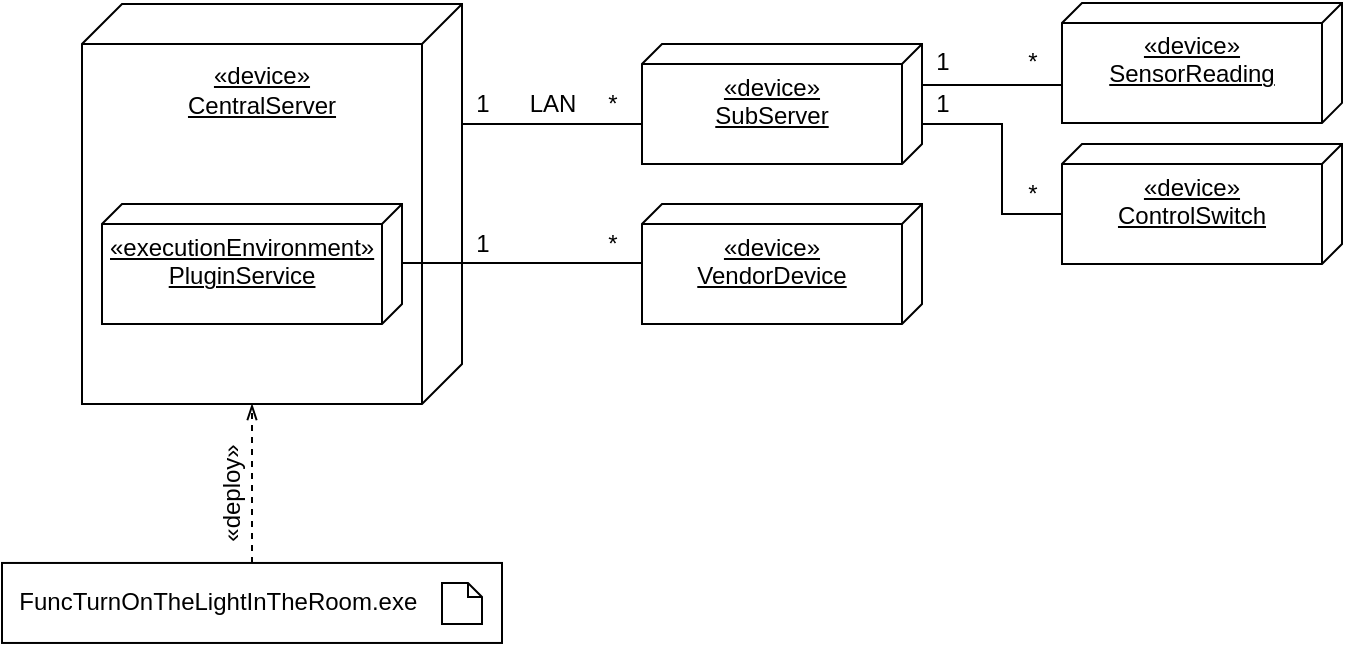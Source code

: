 <mxfile version="22.0.8" type="github">
  <diagram name="Страница — 1" id="PwmKHHaf_U7UQAFED_Nw">
    <mxGraphModel dx="994" dy="461" grid="1" gridSize="10" guides="1" tooltips="1" connect="1" arrows="1" fold="1" page="1" pageScale="1" pageWidth="827" pageHeight="1169" math="0" shadow="0">
      <root>
        <mxCell id="0" />
        <mxCell id="1" parent="0" />
        <mxCell id="Imng76tVTM7-OfBX1pzr-1" value="&lt;br&gt;«device»&lt;br&gt;CentralServer" style="verticalAlign=top;align=center;spacingTop=8;spacingLeft=2;spacingRight=12;shape=cube;size=20;direction=south;fontStyle=4;html=1;whiteSpace=wrap;" vertex="1" parent="1">
          <mxGeometry x="110" y="60" width="190" height="200" as="geometry" />
        </mxCell>
        <mxCell id="Imng76tVTM7-OfBX1pzr-4" value="" style="edgeStyle=orthogonalEdgeStyle;rounded=0;orthogonalLoop=1;jettySize=auto;html=1;endArrow=none;endFill=0;" edge="1" parent="1">
          <mxGeometry relative="1" as="geometry">
            <mxPoint x="300" y="120" as="sourcePoint" />
            <mxPoint x="390" y="120" as="targetPoint" />
            <Array as="points">
              <mxPoint x="350" y="120" />
              <mxPoint x="350" y="120" />
            </Array>
          </mxGeometry>
        </mxCell>
        <mxCell id="Imng76tVTM7-OfBX1pzr-2" value="«executionEnvironment»&lt;br&gt;&lt;div style=&quot;text-align: center;&quot;&gt;&lt;span style=&quot;background-color: initial;&quot;&gt;PluginService&lt;/span&gt;&lt;/div&gt;" style="verticalAlign=top;align=left;spacingTop=8;spacingLeft=2;spacingRight=12;shape=cube;size=10;direction=south;fontStyle=4;html=1;whiteSpace=wrap;" vertex="1" parent="1">
          <mxGeometry x="120" y="160" width="150" height="60" as="geometry" />
        </mxCell>
        <mxCell id="Imng76tVTM7-OfBX1pzr-3" value="«device»&lt;br&gt;VendorDevice" style="verticalAlign=top;align=center;spacingTop=8;spacingLeft=2;spacingRight=12;shape=cube;size=10;direction=south;fontStyle=4;html=1;whiteSpace=wrap;" vertex="1" parent="1">
          <mxGeometry x="390" y="160" width="140" height="60" as="geometry" />
        </mxCell>
        <mxCell id="Imng76tVTM7-OfBX1pzr-18" value="" style="edgeStyle=orthogonalEdgeStyle;rounded=0;orthogonalLoop=1;jettySize=auto;html=1;endArrow=none;endFill=0;entryX=0;entryY=0;entryDx=35;entryDy=140;entryPerimeter=0;" edge="1" parent="1" source="Imng76tVTM7-OfBX1pzr-5" target="Imng76tVTM7-OfBX1pzr-16">
          <mxGeometry relative="1" as="geometry">
            <Array as="points">
              <mxPoint x="570" y="120" />
              <mxPoint x="570" y="165" />
            </Array>
          </mxGeometry>
        </mxCell>
        <mxCell id="Imng76tVTM7-OfBX1pzr-19" value="" style="edgeStyle=orthogonalEdgeStyle;rounded=0;orthogonalLoop=1;jettySize=auto;html=1;entryX=0.842;entryY=0.997;entryDx=0;entryDy=0;entryPerimeter=0;endArrow=none;endFill=0;" edge="1" parent="1">
          <mxGeometry relative="1" as="geometry">
            <mxPoint x="529.58" y="100.48" as="sourcePoint" />
            <mxPoint x="600.0" y="110.0" as="targetPoint" />
            <Array as="points">
              <mxPoint x="549.58" y="100.48" />
              <mxPoint x="549.58" y="100.48" />
            </Array>
          </mxGeometry>
        </mxCell>
        <mxCell id="Imng76tVTM7-OfBX1pzr-5" value="«device»&lt;br&gt;&lt;div style=&quot;&quot;&gt;&lt;span style=&quot;background-color: initial;&quot;&gt;SubServer&lt;/span&gt;&lt;/div&gt;" style="verticalAlign=top;align=center;spacingTop=8;spacingLeft=2;spacingRight=12;shape=cube;size=10;direction=south;fontStyle=4;html=1;whiteSpace=wrap;" vertex="1" parent="1">
          <mxGeometry x="390" y="80" width="140" height="60" as="geometry" />
        </mxCell>
        <mxCell id="Imng76tVTM7-OfBX1pzr-11" value="&amp;nbsp; FuncTurnOnTheLightInTheRoom.exe" style="html=1;whiteSpace=wrap;align=left;" vertex="1" parent="1">
          <mxGeometry x="70" y="339.48" width="250" height="40" as="geometry" />
        </mxCell>
        <mxCell id="Imng76tVTM7-OfBX1pzr-12" value="" style="shape=note;size=7;whiteSpace=wrap;html=1;verticalAlign=bottom;labelPosition=center;verticalLabelPosition=top;align=center;" vertex="1" parent="1">
          <mxGeometry x="290" y="349.48" width="20" height="20.52" as="geometry" />
        </mxCell>
        <mxCell id="Imng76tVTM7-OfBX1pzr-13" style="edgeStyle=orthogonalEdgeStyle;rounded=0;orthogonalLoop=1;jettySize=auto;html=1;entryX=1.002;entryY=0.5;entryDx=0;entryDy=0;entryPerimeter=0;dashed=1;endArrow=openThin;endFill=0;" edge="1" parent="1" source="Imng76tVTM7-OfBX1pzr-11">
          <mxGeometry relative="1" as="geometry">
            <mxPoint x="195" y="260" as="targetPoint" />
          </mxGeometry>
        </mxCell>
        <mxCell id="Imng76tVTM7-OfBX1pzr-14" value="«deploy»" style="text;html=1;align=center;verticalAlign=middle;resizable=0;points=[];autosize=1;strokeColor=none;fillColor=none;rotation=270;" vertex="1" parent="1">
          <mxGeometry x="150" y="290" width="70" height="30" as="geometry" />
        </mxCell>
        <mxCell id="Imng76tVTM7-OfBX1pzr-15" value="«device»&lt;br&gt;&lt;div style=&quot;&quot;&gt;SensorReading&lt;br&gt;&lt;/div&gt;" style="verticalAlign=top;align=center;spacingTop=8;spacingLeft=2;spacingRight=12;shape=cube;size=10;direction=south;fontStyle=4;html=1;whiteSpace=wrap;" vertex="1" parent="1">
          <mxGeometry x="600" y="59.48" width="140" height="60" as="geometry" />
        </mxCell>
        <mxCell id="Imng76tVTM7-OfBX1pzr-16" value="«device»&lt;br&gt;&lt;div style=&quot;&quot;&gt;ControlSwitch&lt;br&gt;&lt;/div&gt;" style="verticalAlign=top;align=center;spacingTop=8;spacingLeft=2;spacingRight=12;shape=cube;size=10;direction=south;fontStyle=4;html=1;whiteSpace=wrap;" vertex="1" parent="1">
          <mxGeometry x="600" y="130" width="140" height="60" as="geometry" />
        </mxCell>
        <mxCell id="Imng76tVTM7-OfBX1pzr-21" value="1" style="text;html=1;align=center;verticalAlign=middle;resizable=0;points=[];autosize=1;strokeColor=none;fillColor=none;" vertex="1" parent="1">
          <mxGeometry x="524.58" y="74.48" width="30" height="30" as="geometry" />
        </mxCell>
        <mxCell id="Imng76tVTM7-OfBX1pzr-22" value="1" style="text;html=1;align=center;verticalAlign=middle;resizable=0;points=[];autosize=1;strokeColor=none;fillColor=none;" vertex="1" parent="1">
          <mxGeometry x="524.58" y="95" width="30" height="30" as="geometry" />
        </mxCell>
        <mxCell id="Imng76tVTM7-OfBX1pzr-23" value="*" style="text;html=1;align=center;verticalAlign=middle;resizable=0;points=[];autosize=1;strokeColor=none;fillColor=none;" vertex="1" parent="1">
          <mxGeometry x="569.58" y="74.48" width="30" height="30" as="geometry" />
        </mxCell>
        <mxCell id="Imng76tVTM7-OfBX1pzr-24" value="*" style="text;html=1;align=center;verticalAlign=middle;resizable=0;points=[];autosize=1;strokeColor=none;fillColor=none;" vertex="1" parent="1">
          <mxGeometry x="570" y="140" width="30" height="30" as="geometry" />
        </mxCell>
        <mxCell id="Imng76tVTM7-OfBX1pzr-26" value="1" style="text;html=1;align=center;verticalAlign=middle;resizable=0;points=[];autosize=1;strokeColor=none;fillColor=none;" vertex="1" parent="1">
          <mxGeometry x="295" y="95" width="30" height="30" as="geometry" />
        </mxCell>
        <mxCell id="Imng76tVTM7-OfBX1pzr-27" value="*" style="text;html=1;align=center;verticalAlign=middle;resizable=0;points=[];autosize=1;strokeColor=none;fillColor=none;" vertex="1" parent="1">
          <mxGeometry x="360" y="95" width="30" height="30" as="geometry" />
        </mxCell>
        <mxCell id="Imng76tVTM7-OfBX1pzr-32" value="LAN" style="text;html=1;align=center;verticalAlign=middle;resizable=0;points=[];autosize=1;strokeColor=none;fillColor=none;" vertex="1" parent="1">
          <mxGeometry x="320" y="95" width="50" height="30" as="geometry" />
        </mxCell>
        <mxCell id="Imng76tVTM7-OfBX1pzr-33" value="" style="edgeStyle=orthogonalEdgeStyle;rounded=0;orthogonalLoop=1;jettySize=auto;html=1;endArrow=none;endFill=0;" edge="1" parent="1">
          <mxGeometry relative="1" as="geometry">
            <mxPoint x="270" y="189.5" as="sourcePoint" />
            <mxPoint x="390" y="189.5" as="targetPoint" />
            <Array as="points">
              <mxPoint x="350" y="189.5" />
              <mxPoint x="350" y="189.5" />
            </Array>
          </mxGeometry>
        </mxCell>
        <mxCell id="Imng76tVTM7-OfBX1pzr-34" value="1" style="text;html=1;align=center;verticalAlign=middle;resizable=0;points=[];autosize=1;strokeColor=none;fillColor=none;" vertex="1" parent="1">
          <mxGeometry x="295" y="165" width="30" height="30" as="geometry" />
        </mxCell>
        <mxCell id="Imng76tVTM7-OfBX1pzr-35" value="*" style="text;html=1;align=center;verticalAlign=middle;resizable=0;points=[];autosize=1;strokeColor=none;fillColor=none;" vertex="1" parent="1">
          <mxGeometry x="360" y="165" width="30" height="30" as="geometry" />
        </mxCell>
      </root>
    </mxGraphModel>
  </diagram>
</mxfile>

